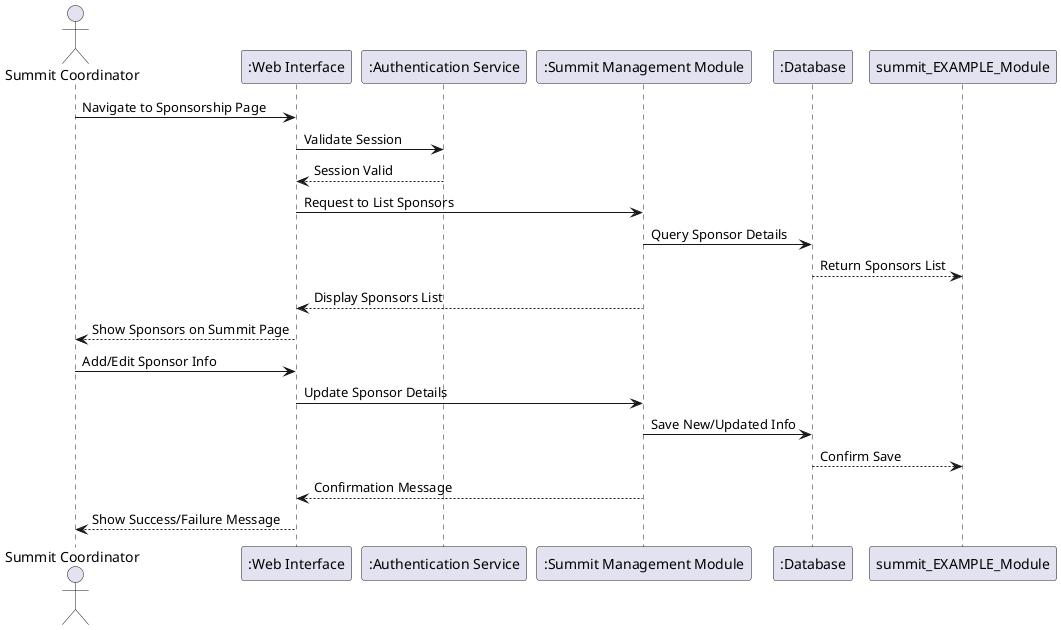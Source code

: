@startuml
actor "Summit Coordinator" as coordinator
participant ":Web Interface" as web
participant ":Authentication Service" as auth
participant ":Summit Management Module" as summitModule
participant ":Database" as db

coordinator -> web : Navigate to Sponsorship Page
web -> auth : Validate Session
auth --> web : Session Valid

web -> summitModule : Request to List Sponsors
summitModule -> db : Query Sponsor Details
db --> summit_EXAMPLE_Module : Return Sponsors List
summitModule --> web : Display Sponsors List
web --> coordinator : Show Sponsors on Summit Page

coordinator -> web : Add/Edit Sponsor Info
web -> summitModule : Update Sponsor Details
summitModule -> db : Save New/Updated Info
db --> summit_EXAMPLE_Module : Confirm Save
summitModule --> web : Confirmation Message
web --> coordinator : Show Success/Failure Message

@enduml